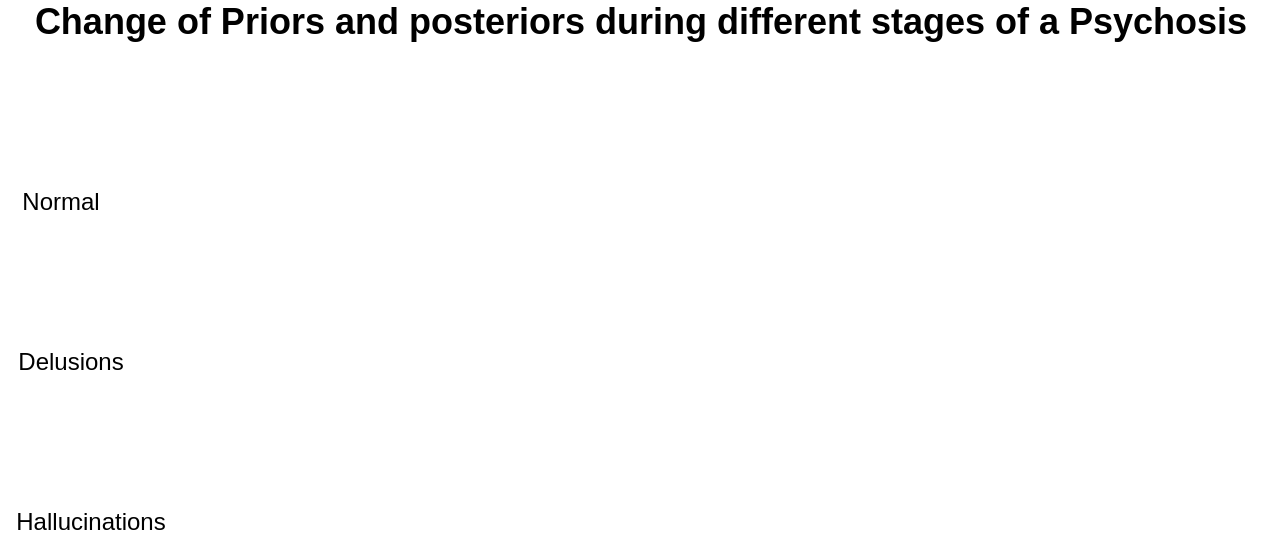 <mxfile version="14.0.0" type="github">
  <diagram id="F1kkNileE6Pv9NdHWYon" name="Page-1">
    <mxGraphModel dx="574" dy="330" grid="1" gridSize="10" guides="1" tooltips="1" connect="1" arrows="1" fold="1" page="1" pageScale="1" pageWidth="850" pageHeight="1100" math="0" shadow="0">
      <root>
        <mxCell id="0" />
        <mxCell id="1" parent="0" />
        <mxCell id="vZsmBDxL1KRu4pRQtlZr-1" value="&lt;font style=&quot;font-size: 18px&quot;&gt;&lt;b&gt;Change of Priors and posteriors during different stages of a Psychosis&lt;/b&gt;&lt;/font&gt;" style="text;html=1;align=center;verticalAlign=middle;resizable=0;points=[];autosize=1;" vertex="1" parent="1">
          <mxGeometry x="20" y="10" width="620" height="20" as="geometry" />
        </mxCell>
        <mxCell id="vZsmBDxL1KRu4pRQtlZr-2" value="Normal" style="text;html=1;align=center;verticalAlign=middle;resizable=0;points=[];autosize=1;" vertex="1" parent="1">
          <mxGeometry x="15" y="100" width="50" height="20" as="geometry" />
        </mxCell>
        <mxCell id="vZsmBDxL1KRu4pRQtlZr-3" value="Delusions" style="text;html=1;align=center;verticalAlign=middle;resizable=0;points=[];autosize=1;" vertex="1" parent="1">
          <mxGeometry x="10" y="180" width="70" height="20" as="geometry" />
        </mxCell>
        <mxCell id="vZsmBDxL1KRu4pRQtlZr-4" value="Hallucinations" style="text;html=1;align=center;verticalAlign=middle;resizable=0;points=[];autosize=1;" vertex="1" parent="1">
          <mxGeometry x="10" y="260" width="90" height="20" as="geometry" />
        </mxCell>
      </root>
    </mxGraphModel>
  </diagram>
</mxfile>
